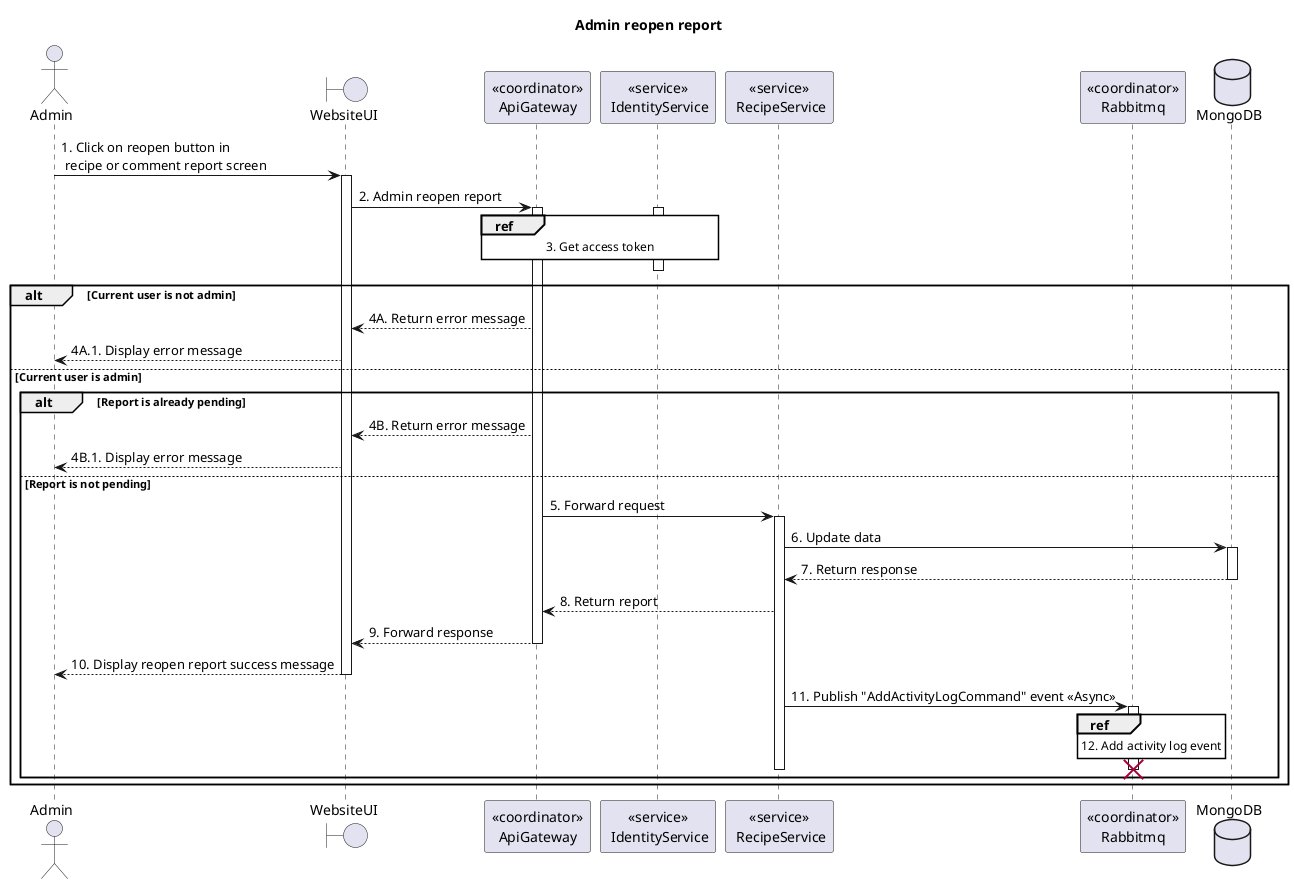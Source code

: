 @startuml Sequence
title "Admin reopen report"

' Style section
<style>
  sequenceDiagram {
    reference {
      BackGroundColor white
    }
}
</style>

actor Admin
boundary WebsiteUI
participant "<<coordinator>>\nApiGateway" as ApiGateway
participant "<<service>>\n IdentityService" as IdentityService
participant "<<service>>\n RecipeService" as RecipeService
participant "<<coordinator>>\nRabbitmq" as Rabbitmq
database MongoDB

Admin -> WebsiteUI ++: 1. Click on reopen button in \n recipe or comment report screen
WebsiteUI -> ApiGateway ++: 2. Admin reopen report

activate IdentityService
ref over ApiGateway, IdentityService: 3. Get access token
ApiGateway -[hidden]-> IdentityService
deactivate IdentityService

alt Current user is not admin
    WebsiteUI <-- ApiGateway: 4A. Return error message
    Admin <-- WebsiteUI: 4A.1. Display error message
else Current user is admin
    alt Report is already pending
        WebsiteUI <-- ApiGateway: 4B. Return error message
        Admin <-- WebsiteUI: 4B.1. Display error message
    else Report is not pending
        ApiGateway -> RecipeService ++: 5. Forward request
        RecipeService -> MongoDB++: 6. Update data
        RecipeService <-- MongoDB--: 7. Return response
        ApiGateway <-- RecipeService: 8. Return report
        WebsiteUI <-- ApiGateway--: 9. Forward response
        Admin <-- WebsiteUI--: 10. Display reopen report success message
        RecipeService -> Rabbitmq: 11. Publish "AddActivityLogCommand" event <<Async>>
        activate Rabbitmq
        ref over Rabbitmq: 12. Add activity log event
        RecipeService -[hidden]-> Rabbitmq
        deactivate Rabbitmq
        destroy Rabbitmq
        deactivate RecipeService
    end alt
end alt
@enduml